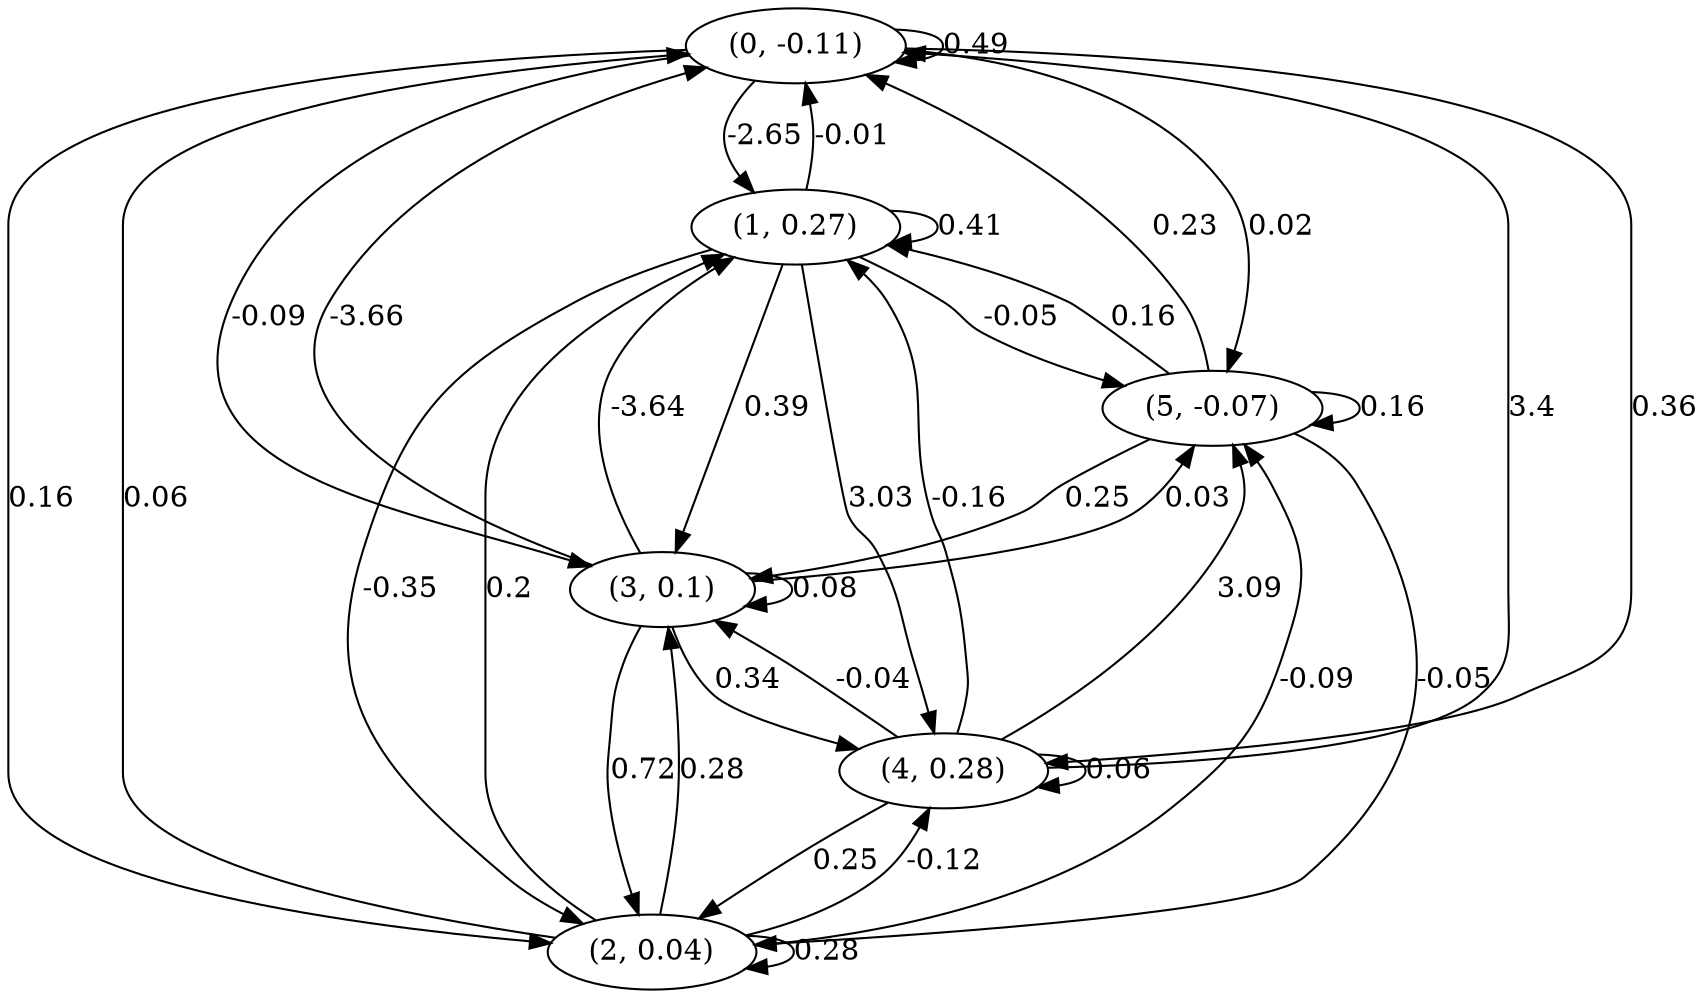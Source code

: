 digraph {
    0 [ label = "(0, -0.11)" ]
    1 [ label = "(1, 0.27)" ]
    2 [ label = "(2, 0.04)" ]
    3 [ label = "(3, 0.1)" ]
    4 [ label = "(4, 0.28)" ]
    5 [ label = "(5, -0.07)" ]
    0 -> 0 [ label = "0.49" ]
    1 -> 1 [ label = "0.41" ]
    2 -> 2 [ label = "0.28" ]
    3 -> 3 [ label = "0.08" ]
    4 -> 4 [ label = "0.06" ]
    5 -> 5 [ label = "0.16" ]
    1 -> 0 [ label = "-0.01" ]
    2 -> 0 [ label = "0.06" ]
    3 -> 0 [ label = "-3.66" ]
    4 -> 0 [ label = "3.4" ]
    5 -> 0 [ label = "0.23" ]
    0 -> 1 [ label = "-2.65" ]
    2 -> 1 [ label = "0.2" ]
    3 -> 1 [ label = "-3.64" ]
    4 -> 1 [ label = "-0.16" ]
    5 -> 1 [ label = "0.16" ]
    0 -> 2 [ label = "0.16" ]
    1 -> 2 [ label = "-0.35" ]
    3 -> 2 [ label = "0.72" ]
    4 -> 2 [ label = "0.25" ]
    5 -> 2 [ label = "-0.05" ]
    0 -> 3 [ label = "-0.09" ]
    1 -> 3 [ label = "0.39" ]
    2 -> 3 [ label = "0.28" ]
    4 -> 3 [ label = "-0.04" ]
    5 -> 3 [ label = "0.25" ]
    0 -> 4 [ label = "0.36" ]
    1 -> 4 [ label = "3.03" ]
    2 -> 4 [ label = "-0.12" ]
    3 -> 4 [ label = "0.34" ]
    0 -> 5 [ label = "0.02" ]
    1 -> 5 [ label = "-0.05" ]
    2 -> 5 [ label = "-0.09" ]
    3 -> 5 [ label = "0.03" ]
    4 -> 5 [ label = "3.09" ]
}


